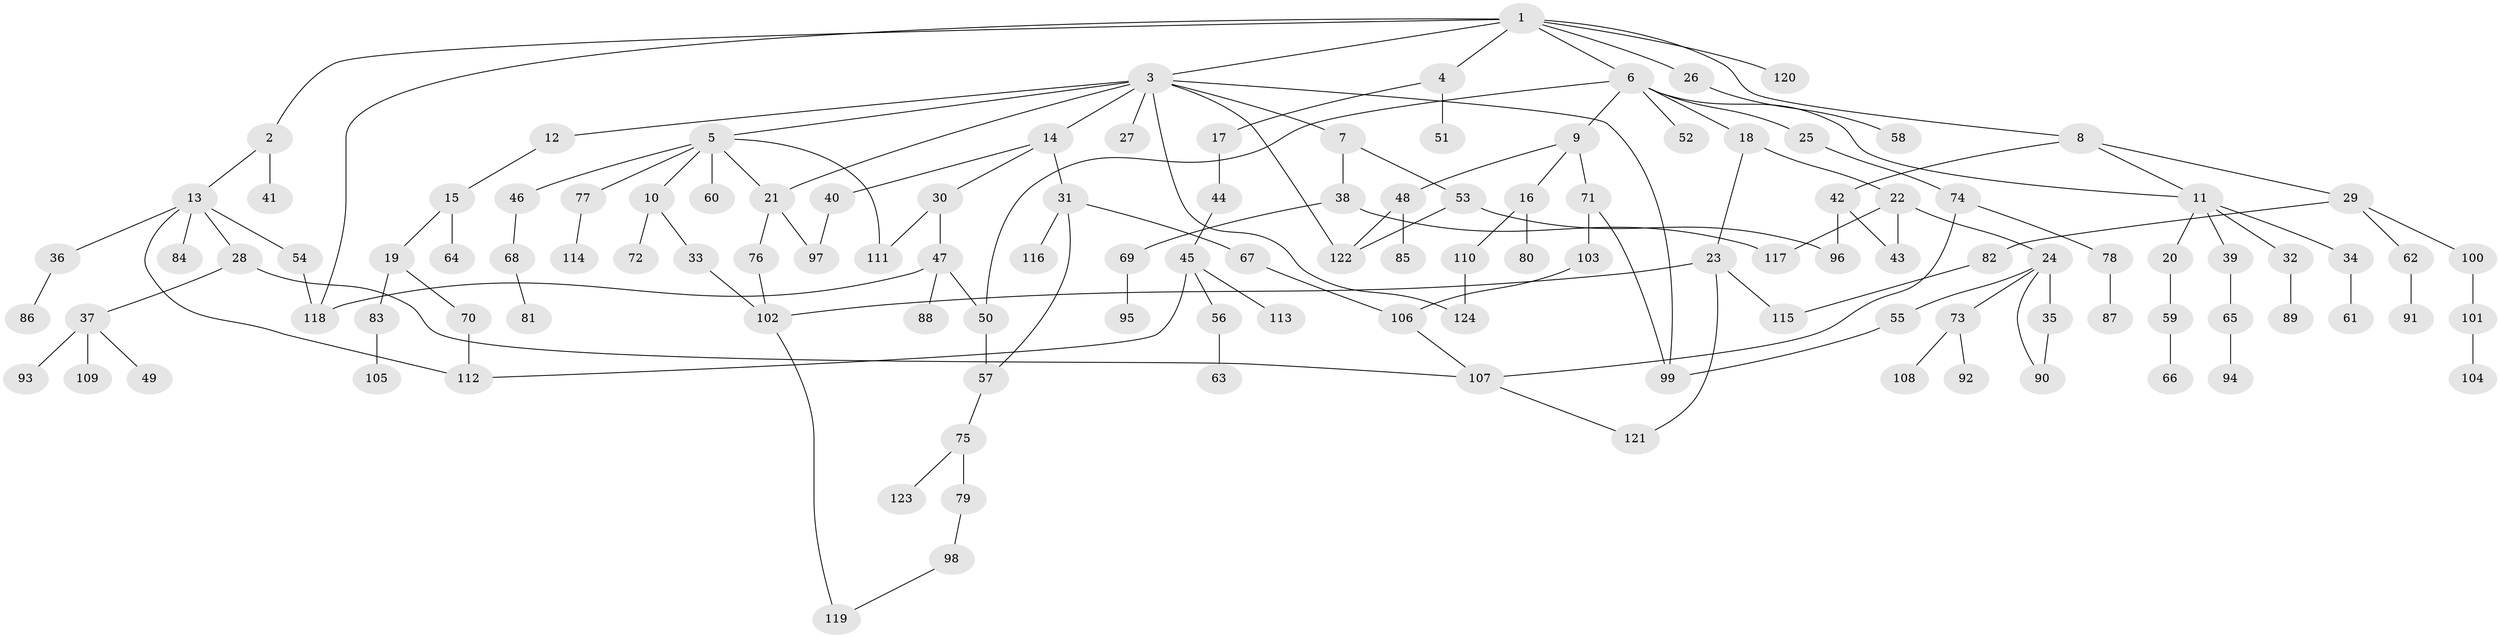 // Generated by graph-tools (version 1.1) at 2025/01/03/09/25 03:01:05]
// undirected, 124 vertices, 150 edges
graph export_dot {
graph [start="1"]
  node [color=gray90,style=filled];
  1;
  2;
  3;
  4;
  5;
  6;
  7;
  8;
  9;
  10;
  11;
  12;
  13;
  14;
  15;
  16;
  17;
  18;
  19;
  20;
  21;
  22;
  23;
  24;
  25;
  26;
  27;
  28;
  29;
  30;
  31;
  32;
  33;
  34;
  35;
  36;
  37;
  38;
  39;
  40;
  41;
  42;
  43;
  44;
  45;
  46;
  47;
  48;
  49;
  50;
  51;
  52;
  53;
  54;
  55;
  56;
  57;
  58;
  59;
  60;
  61;
  62;
  63;
  64;
  65;
  66;
  67;
  68;
  69;
  70;
  71;
  72;
  73;
  74;
  75;
  76;
  77;
  78;
  79;
  80;
  81;
  82;
  83;
  84;
  85;
  86;
  87;
  88;
  89;
  90;
  91;
  92;
  93;
  94;
  95;
  96;
  97;
  98;
  99;
  100;
  101;
  102;
  103;
  104;
  105;
  106;
  107;
  108;
  109;
  110;
  111;
  112;
  113;
  114;
  115;
  116;
  117;
  118;
  119;
  120;
  121;
  122;
  123;
  124;
  1 -- 2;
  1 -- 3;
  1 -- 4;
  1 -- 6;
  1 -- 8;
  1 -- 26;
  1 -- 120;
  1 -- 118;
  2 -- 13;
  2 -- 41;
  3 -- 5;
  3 -- 7;
  3 -- 12;
  3 -- 14;
  3 -- 27;
  3 -- 99;
  3 -- 122;
  3 -- 124;
  3 -- 21;
  4 -- 17;
  4 -- 51;
  5 -- 10;
  5 -- 21;
  5 -- 46;
  5 -- 60;
  5 -- 77;
  5 -- 111;
  6 -- 9;
  6 -- 18;
  6 -- 25;
  6 -- 50;
  6 -- 52;
  6 -- 11;
  7 -- 38;
  7 -- 53;
  8 -- 11;
  8 -- 29;
  8 -- 42;
  9 -- 16;
  9 -- 48;
  9 -- 71;
  10 -- 33;
  10 -- 72;
  11 -- 20;
  11 -- 32;
  11 -- 34;
  11 -- 39;
  12 -- 15;
  13 -- 28;
  13 -- 36;
  13 -- 54;
  13 -- 84;
  13 -- 112;
  14 -- 30;
  14 -- 31;
  14 -- 40;
  15 -- 19;
  15 -- 64;
  16 -- 80;
  16 -- 110;
  17 -- 44;
  18 -- 22;
  18 -- 23;
  19 -- 70;
  19 -- 83;
  20 -- 59;
  21 -- 76;
  21 -- 97;
  22 -- 24;
  22 -- 43;
  22 -- 117;
  23 -- 102;
  23 -- 121;
  23 -- 115;
  24 -- 35;
  24 -- 55;
  24 -- 73;
  24 -- 90;
  25 -- 74;
  26 -- 58;
  28 -- 37;
  28 -- 107;
  29 -- 62;
  29 -- 82;
  29 -- 100;
  30 -- 47;
  30 -- 111;
  31 -- 57;
  31 -- 67;
  31 -- 116;
  32 -- 89;
  33 -- 102;
  34 -- 61;
  35 -- 90;
  36 -- 86;
  37 -- 49;
  37 -- 93;
  37 -- 109;
  38 -- 69;
  38 -- 117;
  39 -- 65;
  40 -- 97;
  42 -- 43;
  42 -- 96;
  44 -- 45;
  45 -- 56;
  45 -- 113;
  45 -- 112;
  46 -- 68;
  47 -- 88;
  47 -- 118;
  47 -- 50;
  48 -- 85;
  48 -- 122;
  50 -- 57;
  53 -- 96;
  53 -- 122;
  54 -- 118;
  55 -- 99;
  56 -- 63;
  57 -- 75;
  59 -- 66;
  62 -- 91;
  65 -- 94;
  67 -- 106;
  68 -- 81;
  69 -- 95;
  70 -- 112;
  71 -- 103;
  71 -- 99;
  73 -- 92;
  73 -- 108;
  74 -- 78;
  74 -- 107;
  75 -- 79;
  75 -- 123;
  76 -- 102;
  77 -- 114;
  78 -- 87;
  79 -- 98;
  82 -- 115;
  83 -- 105;
  98 -- 119;
  100 -- 101;
  101 -- 104;
  102 -- 119;
  103 -- 106;
  106 -- 107;
  107 -- 121;
  110 -- 124;
}
